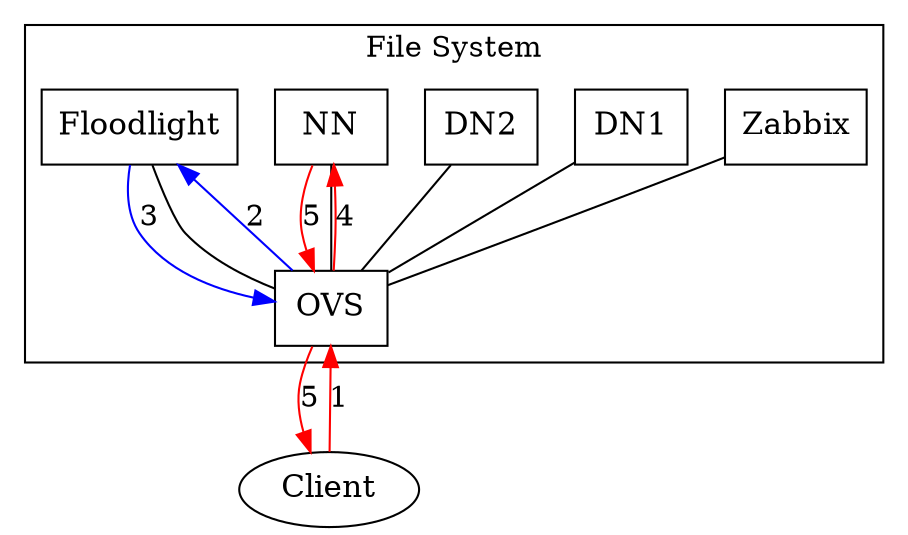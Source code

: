 digraph{

    subgraph cluster_0 {
        node[fontsize=15, shape = box];
          {rank = same; Zabbix; DN1; DN2; NN; Floodlight}
        edge [dir=none]
        OVS;
        Zabbix;
        DN1;
        DN2;
        NN;
        Floodlight;
        OVS -> Zabbix;
        OVS -> DN1
        OVS -> DN2
        OVS -> NN
        OVS -> Floodlight
        label = "File System"
    }

     subgraph connection1 {
        node[fontsize=15];
        Client;
        edge [color=blue]
        
        OVS -> Floodlight [label= "2"]
        Floodlight ->OVS [label = "3"]
        
    }

     subgraph connection2 {
        edge [color=red]
        Client -> OVS  [label= "1"]
        OVS -> NN [label = "4"]
        OVS -> Client [label= "5"]
        NN -> OVS  [label = "5"]
    }
   

}